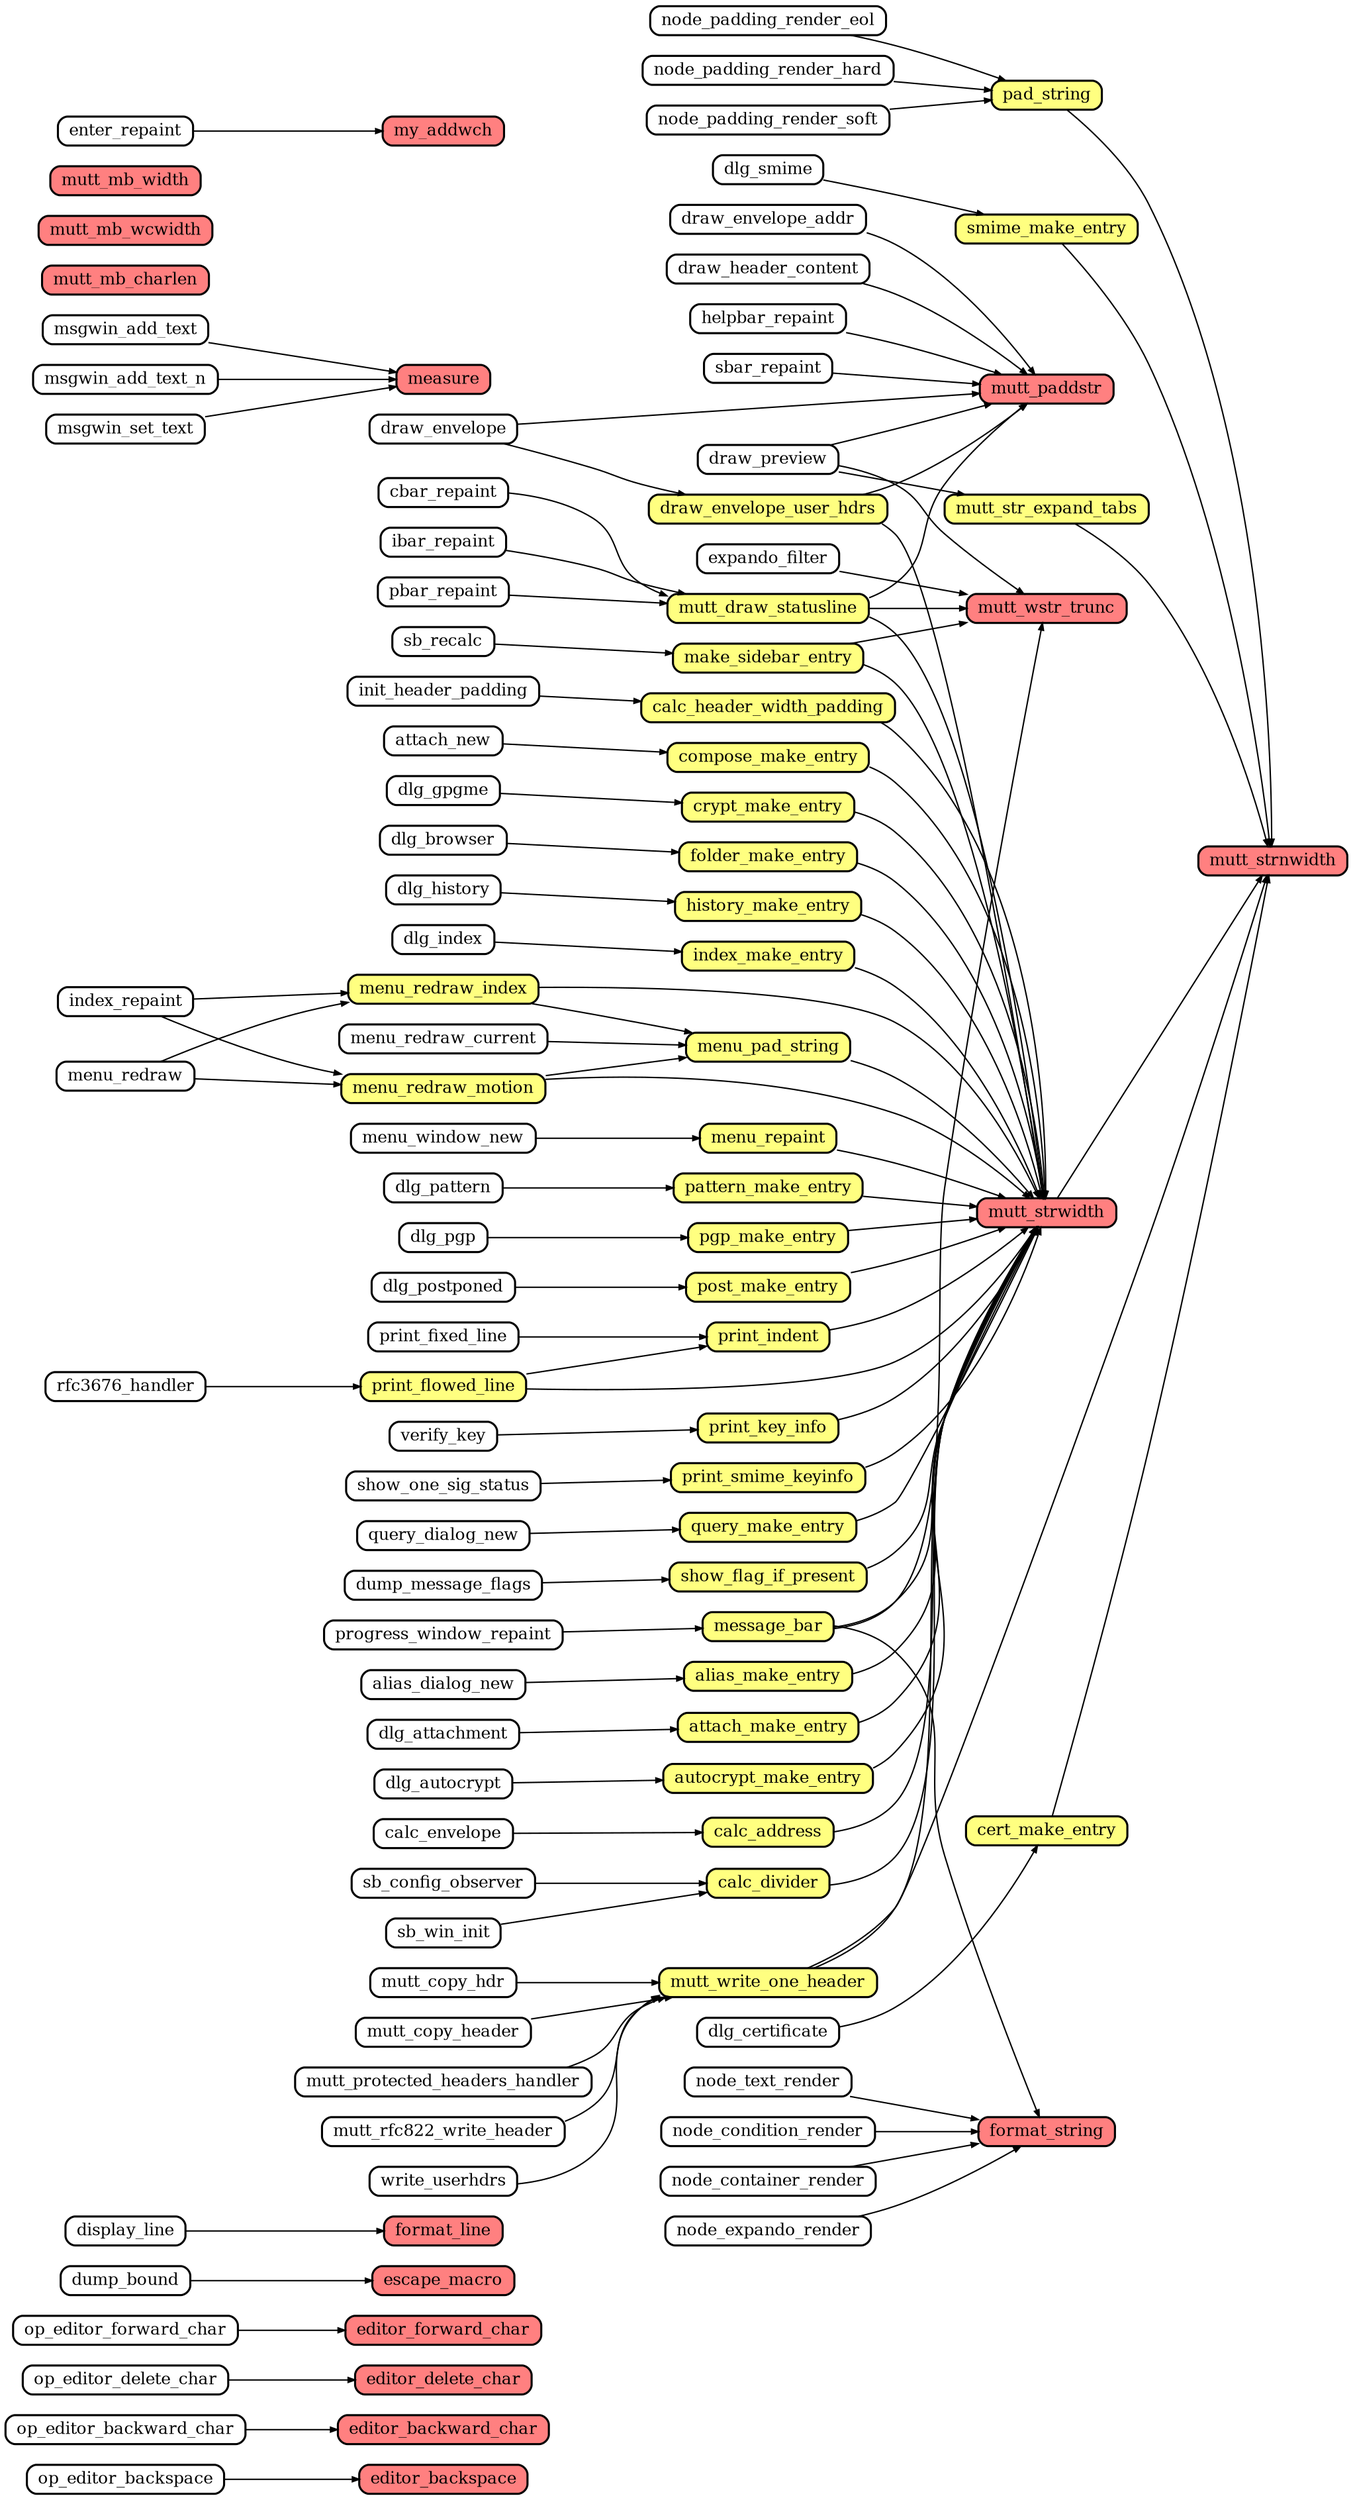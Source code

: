 digraph callgraph {
	graph [
		rankdir="LR"
		nodesep="0.2"
		ranksep="0.5"
		compound="true"
	]

	node [
		shape="Mrecord"
		fontsize="12"
		fillcolor="#ffffff"
		style="filled"
		height="0.2"
		penwidth="1.5"
		color="black"
	]

	edge [
		penwidth="1.0"
		arrowsize="0.5"
	]

	// Callers of wcwidth()
	node [ fillcolor="#ff8080" ]
	editor_backspace
	editor_backward_char
	editor_delete_char
	editor_forward_char
	escape_macro
	format_line
	format_string
	format_string
	measure
	mutt_mb_charlen
	mutt_mb_wcwidth
	mutt_mb_width
	mutt_paddstr
	mutt_strnwidth
	mutt_strwidth
	mutt_wstr_trunc
	my_addwch

	// Callers of mutt_strwidth()
	node [ fillcolor="#ffff80" ]
	alias_make_entry
	attach_make_entry
	autocrypt_make_entry
	calc_address
	calc_divider
	calc_header_width_padding
	cert_make_entry
	compose_make_entry
	crypt_make_entry
	draw_envelope_user_hdrs
	folder_make_entry
	history_make_entry
	index_make_entry
	make_sidebar_entry
	menu_pad_string
	menu_redraw_index
	menu_redraw_motion
	menu_repaint
	message_bar
	mutt_draw_statusline
	mutt_str_expand_tabs
	mutt_write_one_header
	pad_string
	pattern_make_entry
	pgp_make_entry
	post_make_entry
	print_flowed_line
	print_indent
	print_key_info
	print_smime_keyinfo
	query_make_entry
	show_flag_if_present
	smime_make_entry

	node [ fillcolor="#ffffff" ]
	alias_dialog_new               -> alias_make_entry
	alias_make_entry               -> mutt_strwidth
	attach_make_entry              -> mutt_strwidth
	attach_new                     -> compose_make_entry
	autocrypt_make_entry           -> mutt_strwidth
	calc_address                   -> mutt_strwidth
	calc_divider                   -> mutt_strwidth
	calc_envelope                  -> calc_address
	calc_header_width_padding      -> mutt_strwidth
	cbar_repaint                   -> mutt_draw_statusline
	cert_make_entry                -> mutt_strnwidth
	compose_make_entry             -> mutt_strwidth
	crypt_make_entry               -> mutt_strwidth
	display_line                   -> format_line
	dlg_attachment                 -> attach_make_entry
	dlg_autocrypt                  -> autocrypt_make_entry
	dlg_browser                    -> folder_make_entry
	dlg_certificate                -> cert_make_entry
	dlg_gpgme                      -> crypt_make_entry
	dlg_history                    -> history_make_entry
	dlg_index                      -> index_make_entry
	dlg_pattern                    -> pattern_make_entry
	dlg_pgp                        -> pgp_make_entry
	dlg_postponed                  -> post_make_entry
	dlg_smime                      -> smime_make_entry
	draw_envelope                  -> draw_envelope_user_hdrs
	draw_envelope                  -> mutt_paddstr
	draw_envelope_addr             -> mutt_paddstr
	draw_envelope_user_hdrs        -> mutt_paddstr
	draw_envelope_user_hdrs        -> mutt_strwidth
	draw_header_content            -> mutt_paddstr
	draw_preview                   -> mutt_paddstr
	draw_preview                   -> mutt_str_expand_tabs
	draw_preview                   -> mutt_wstr_trunc
	dump_bound                     -> escape_macro
	dump_message_flags             -> show_flag_if_present
	enter_repaint                  -> my_addwch
	expando_filter                 -> mutt_wstr_trunc
	folder_make_entry              -> mutt_strwidth
	helpbar_repaint                -> mutt_paddstr
	history_make_entry             -> mutt_strwidth
	ibar_repaint                   -> mutt_draw_statusline
	index_make_entry               -> mutt_strwidth
	index_repaint                  -> menu_redraw_index
	index_repaint                  -> menu_redraw_motion
	init_header_padding            -> calc_header_width_padding
	make_sidebar_entry             -> mutt_strwidth
	make_sidebar_entry             -> mutt_wstr_trunc
	menu_pad_string                -> mutt_strwidth
	menu_redraw                    -> menu_redraw_index
	menu_redraw                    -> menu_redraw_motion
	menu_redraw_current            -> menu_pad_string
	menu_redraw_index              -> menu_pad_string
	menu_redraw_index              -> mutt_strwidth
	menu_redraw_motion             -> menu_pad_string
	menu_redraw_motion             -> mutt_strwidth
	menu_repaint                   -> mutt_strwidth
	menu_window_new                -> menu_repaint
	message_bar                    -> format_string
	message_bar                    -> mutt_strwidth
	message_bar                    -> mutt_wstr_trunc
	msgwin_add_text                -> measure
	msgwin_add_text_n              -> measure
	msgwin_set_text                -> measure
	mutt_copy_hdr                  -> mutt_write_one_header
	mutt_copy_header               -> mutt_write_one_header
	mutt_draw_statusline           -> mutt_paddstr
	mutt_draw_statusline           -> mutt_strwidth
	mutt_draw_statusline           -> mutt_wstr_trunc
	mutt_protected_headers_handler -> mutt_write_one_header
	mutt_rfc822_write_header       -> mutt_write_one_header
	mutt_strwidth                  -> mutt_strnwidth
	mutt_str_expand_tabs           -> mutt_strnwidth
	mutt_write_one_header          -> mutt_strnwidth
	mutt_write_one_header          -> mutt_strwidth
	node_condition_render          -> format_string
	node_container_render          -> format_string
	node_expando_render            -> format_string
	node_padding_render_eol        -> pad_string
	node_padding_render_hard       -> pad_string
	node_padding_render_soft       -> pad_string
	node_text_render               -> format_string
	op_editor_backspace            -> editor_backspace
	op_editor_backward_char        -> editor_backward_char
	op_editor_delete_char          -> editor_delete_char
	op_editor_forward_char         -> editor_forward_char
	pad_string                     -> mutt_strnwidth
	pattern_make_entry             -> mutt_strwidth
	pbar_repaint                   -> mutt_draw_statusline
	pgp_make_entry                 -> mutt_strwidth
	post_make_entry                -> mutt_strwidth
	print_fixed_line               -> print_indent
	print_flowed_line              -> mutt_strwidth
	print_flowed_line              -> print_indent
	print_indent                   -> mutt_strwidth
	print_key_info                 -> mutt_strwidth
	print_smime_keyinfo            -> mutt_strwidth
	progress_window_repaint        -> message_bar
	query_dialog_new               -> query_make_entry
	query_make_entry               -> mutt_strwidth
	rfc3676_handler                -> print_flowed_line
	sbar_repaint                   -> mutt_paddstr
	sb_config_observer             -> calc_divider
	sb_recalc                      -> make_sidebar_entry
	sb_win_init                    -> calc_divider
	show_flag_if_present           -> mutt_strwidth
	show_one_sig_status            -> print_smime_keyinfo
	smime_make_entry               -> mutt_strnwidth
	verify_key                     -> print_key_info
	write_userhdrs                 -> mutt_write_one_header

}

